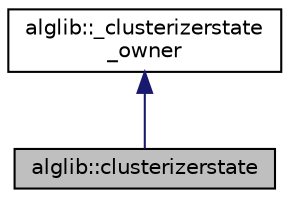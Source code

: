 digraph "alglib::clusterizerstate"
{
  edge [fontname="Helvetica",fontsize="10",labelfontname="Helvetica",labelfontsize="10"];
  node [fontname="Helvetica",fontsize="10",shape=record];
  Node0 [label="alglib::clusterizerstate",height=0.2,width=0.4,color="black", fillcolor="grey75", style="filled", fontcolor="black"];
  Node1 -> Node0 [dir="back",color="midnightblue",fontsize="10",style="solid",fontname="Helvetica"];
  Node1 [label="alglib::_clusterizerstate\l_owner",height=0.2,width=0.4,color="black", fillcolor="white", style="filled",URL="$classalglib_1_1__clusterizerstate__owner.html"];
}
